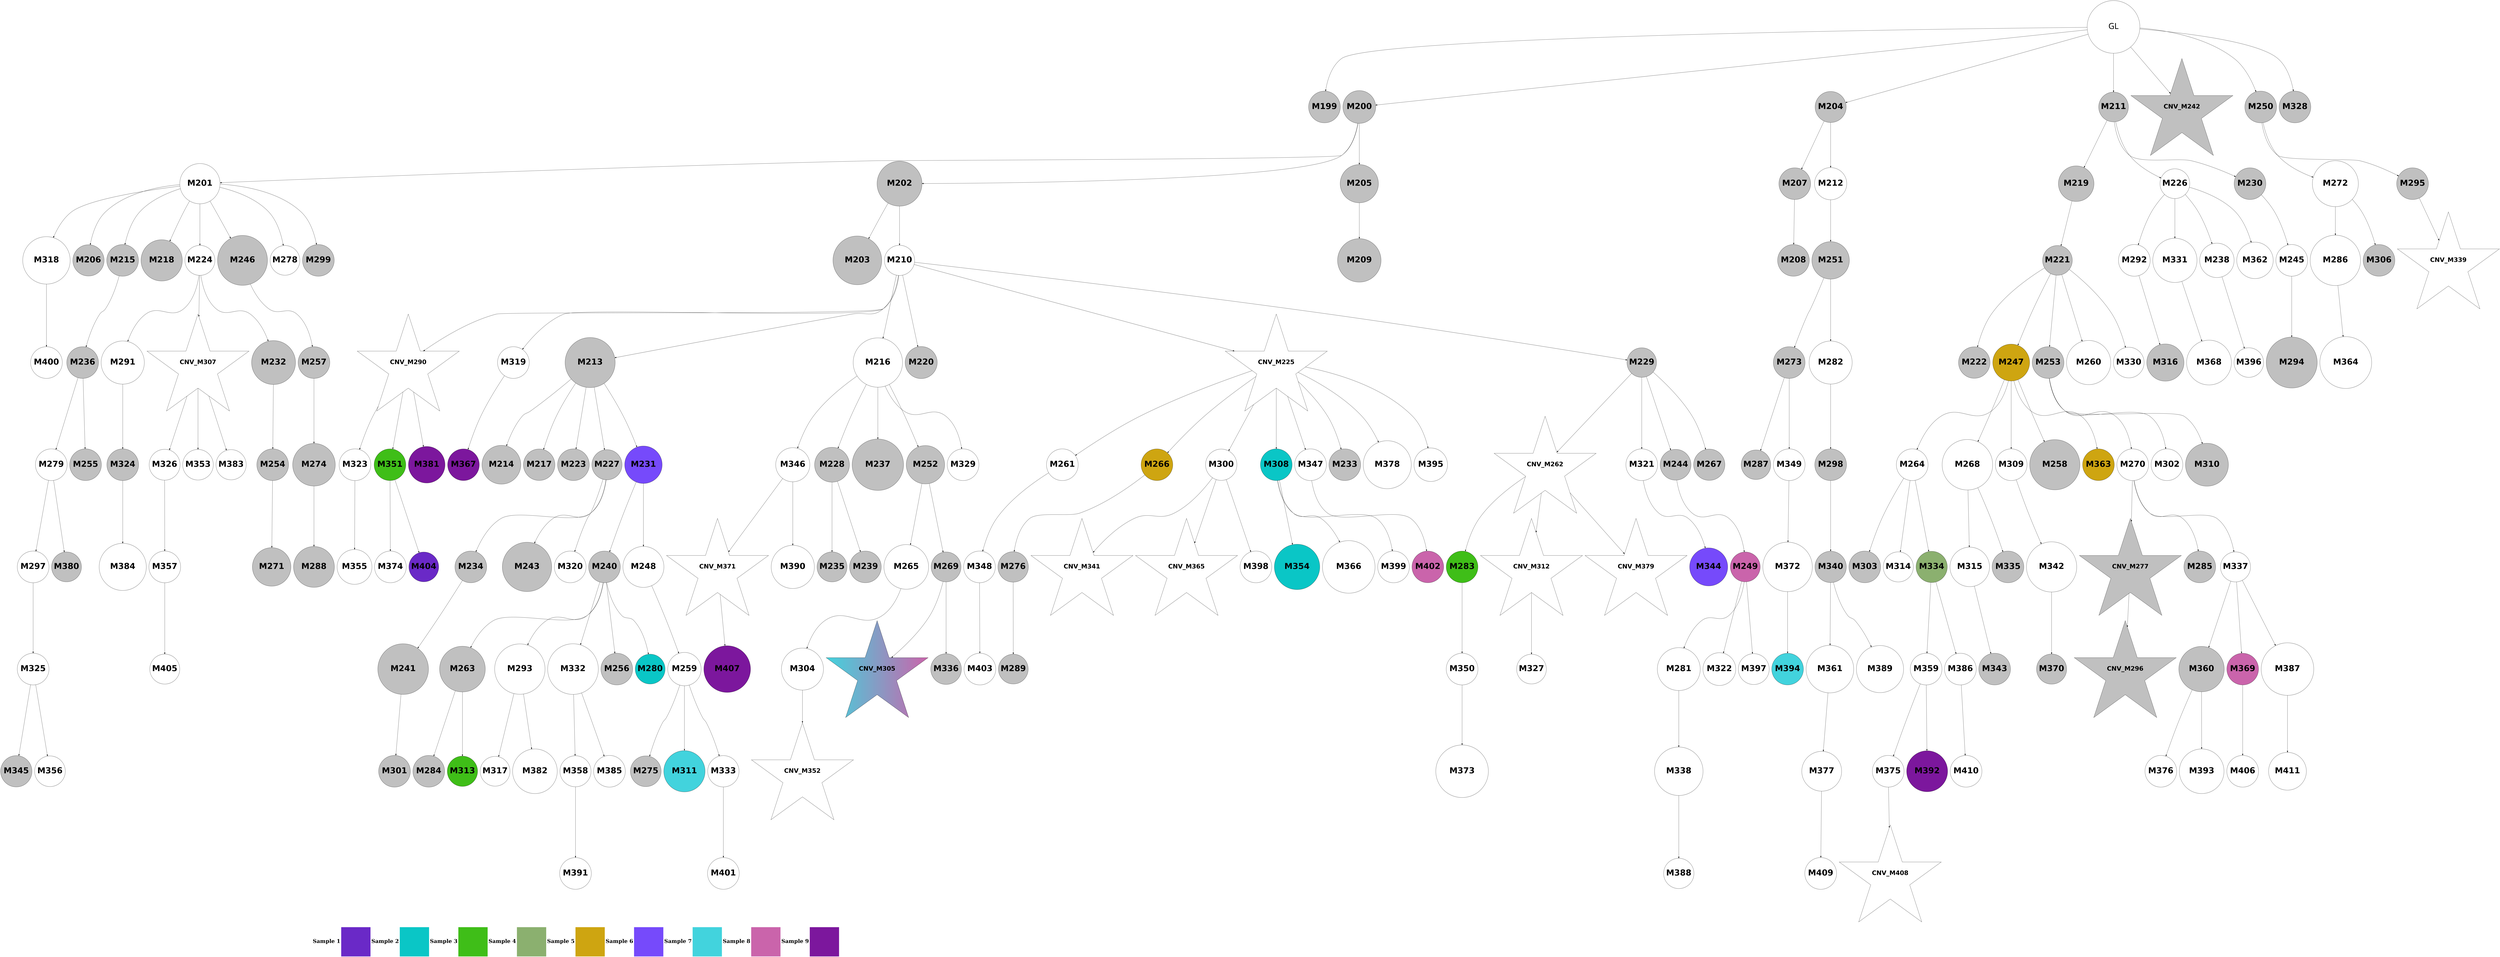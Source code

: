 digraph G { 
rankdir=TB;
256 -> 273;
259 -> 276;
261 -> 277;
261 -> 313;
261 -> 335;
263 -> 350;
264 -> 285;
264 -> 314;
264 -> 381;
265 -> 286;
265 -> 315;
266 -> 305;
266 -> 316;
266 -> 336;
267 -> 306;
268 -> 278;
270 -> 317;
270 -> 337;
271 -> 307;
271 -> 338;
272 -> 279;
272 -> 287;
272 -> 339;
274 -> 288;
274 -> 308;
275 -> 289;
275 -> 351;
276 -> 290;
278 -> 291;
279 -> 298;
281 -> 299;
281 -> 382;
283 -> 340;
284 -> 300;
285 -> 352;
288 -> 366;
292 -> 325;
292 -> 353;
292 -> 383;
293 -> 326;
294 -> 318;
295 -> 319;
295 -> 384;
297 -> 341;
299 -> 327;
300 -> 342;
302 -> 343;
302 -> 367;
302 -> 400;
306 -> 354;
309 -> 328;
309 -> 355;
309 -> 385;
310 -> 356;
310 -> 368;
310 -> 401;
311 -> 344;
314 -> 329;
317 -> 345;
320 -> 402;
321 -> 369;
323 -> 346;
325 -> 357;
326 -> 386;
327 -> 347;
327 -> 358;
328 -> 359;
333 -> 370;
334 -> 360;
334 -> 387;
335 -> 403;
336 -> 361;
336 -> 388;
339 -> 362;
339 -> 371;
339 -> 389;
340 -> 390;
342 -> 363;
342 -> 391;
344 -> 372;
348 -> 373;
348 -> 392;
349 -> 404;
350 -> 405;
351 -> 374;
352 -> 375;
353 -> 376;
353 -> 406;
359 -> 407;
360 -> 393;
361 -> 377;
361 -> 394;
362 -> 378;
362 -> 395;
363 -> 379;
371 -> 408;
373 -> 409;
374 -> 396;
377 -> 410;
379 -> 411;
388 -> 412;
389 -> 413;
200 -> 201;
200 -> 202;
200 -> 206;
200 -> 213;
200 -> 244;
200 -> 252;
200 -> 330;
202 -> 203;
202 -> 204;
202 -> 207;
203 -> 208;
203 -> 217;
203 -> 220;
203 -> 226;
203 -> 248;
203 -> 280;
203 -> 301;
203 -> 320;
204 -> 205;
204 -> 212;
206 -> 209;
206 -> 214;
207 -> 211;
209 -> 210;
212 -> 215;
212 -> 218;
212 -> 222;
212 -> 227;
212 -> 231;
212 -> 292;
212 -> 321;
213 -> 221;
213 -> 228;
213 -> 232;
214 -> 253;
215 -> 216;
215 -> 219;
215 -> 225;
215 -> 229;
215 -> 233;
217 -> 238;
218 -> 230;
218 -> 239;
218 -> 254;
218 -> 331;
218 -> 348;
221 -> 223;
223 -> 224;
223 -> 249;
223 -> 255;
223 -> 262;
223 -> 332;
226 -> 234;
226 -> 293;
226 -> 309;
227 -> 235;
227 -> 263;
227 -> 268;
227 -> 302;
227 -> 310;
227 -> 349;
227 -> 380;
227 -> 397;
228 -> 240;
228 -> 294;
228 -> 333;
228 -> 364;
229 -> 236;
229 -> 245;
229 -> 322;
230 -> 237;
230 -> 241;
231 -> 246;
231 -> 264;
231 -> 269;
231 -> 323;
232 -> 247;
233 -> 242;
233 -> 250;
234 -> 256;
236 -> 243;
238 -> 257;
238 -> 281;
240 -> 398;
242 -> 258;
242 -> 265;
242 -> 282;
242 -> 295;
242 -> 334;
243 -> 303;
246 -> 251;
247 -> 296;
248 -> 259;
249 -> 260;
249 -> 266;
249 -> 270;
249 -> 311;
249 -> 365;
250 -> 261;
251 -> 283;
251 -> 324;
251 -> 399;
252 -> 274;
252 -> 297;
253 -> 275;
253 -> 284;
254 -> 267;
254 -> 271;
255 -> 272;
255 -> 304;
255 -> 312;
278 [shape=circle style=filled fillcolor=grey fontname="helvetica-bold" fontsize=56 label="M276" width=2.34 height=2 ];
394 [shape=circle style=filled fillcolor="#7c179d" fontname="helvetica-bold" fontsize=56 label="M392" width=3.89 height=2 ];
286 [shape=circle style=filled fillcolor=grey fontname="helvetica-bold" fontsize=56 label="M284" width=0.21 height=2 ];
211 [shape=circle style=filled fillcolor=grey fontname="helvetica-bold" fontsize=56 label="M209" width=4.12 height=2 ];
279 [shape=star style=filled fillcolor=grey fontname="helvetica-bold" fontsize=42 label="CNV_M277"];
409 [shape=circle style=filled fillcolor="#7c179d" fontname="helvetica-bold" fontsize=56 label="M407" width=4.43 height=2 ];
369 [shape=circle style=filled fillcolor="#7c179d" fontname="helvetica-bold" fontsize=56 label="M367" width=0.52 height=2 ];
217 [shape=circle style=filled fillcolor=grey fontname="helvetica-bold" fontsize=56 label="M215" width=1.21 height=2 ];
383 [shape=circle style=filled fillcolor="#7c179d" fontname="helvetica-bold" fontsize=56 label="M381" width=3.47 height=2 ];
382 [shape=circle style=filled fillcolor=grey fontname="helvetica-bold" fontsize=56 label="M380" width=2.83 height=2 ];
348 [shape=circle style=filled fillcolor=white fontname="helvetica-bold" fontsize=56 label="M346" width=3.23 height=2 ];
282 [shape=circle style=filled fillcolor="#0ac6c6" fontname="helvetica-bold" fontsize=56 label="M280" width=2.62 height=2 ];
299 [shape=circle style=filled fillcolor=white fontname="helvetica-bold" fontsize=56 label="M297" width=0.71 height=2 ];
381 [shape=star style=filled fillcolor=white fontname="helvetica-bold" fontsize=42 label="CNV_M379"];
356 [shape=circle style=filled fillcolor="#0ac6c6" fontname="helvetica-bold" fontsize=56 label="M354" width=4.3 height=2 ];
232 [shape=circle style=filled fillcolor=grey fontname="helvetica-bold" fontsize=56 label="M230" width=1.71 height=2 ];
349 [shape=circle style=filled fillcolor=white fontname="helvetica-bold" fontsize=56 label="M347" width=1.18 height=2 ];
207 [shape=circle style=filled fillcolor=grey fontname="helvetica-bold" fontsize=56 label="M205" width=3.63 height=2 ];
309 [shape=star style=filled fillcolor=white fontname="helvetica-bold" fontsize=42 label="CNV_M307"];
374 [shape=circle style=filled fillcolor=white fontname="helvetica-bold" fontsize=56 label="M372" width=4.7 height=2 ];
269 [shape=circle style=filled fillcolor=grey fontname="helvetica-bold" fontsize=56 label="M267" width=2.1 height=2 ];
230 [shape=circle style=filled fillcolor=grey fontname="helvetica-bold" fontsize=56 label="M228" width=3.3 height=2 ];
296 [shape=circle style=filled fillcolor=grey fontname="helvetica-bold" fontsize=56 label="M294" width=4.83 height=2 ];
315 [shape=circle style=filled fillcolor="#3fbe18" fontname="helvetica-bold" fontsize=56 label="M313" width=2.88 height=2 ];
284 [shape=circle style=filled fillcolor=white fontname="helvetica-bold" fontsize=56 label="M282" width=4.09 height=2 ];
301 [shape=circle style=filled fillcolor=grey fontname="helvetica-bold" fontsize=56 label="M299" width=1.05 height=2 ];
329 [shape=circle style=filled fillcolor=white fontname="helvetica-bold" fontsize=56 label="M327" width=2.71 height=2 ];
249 [shape=circle style=filled fillcolor="#cea511" fontname="helvetica-bold" fontsize=56 label="M247" width=3.5 height=2 ];
365 [shape=circle style=filled fillcolor="#cea511" fontname="helvetica-bold" fontsize=56 label="M363" width=1.35 height=2 ];
227 [shape=star style=filled fillcolor=white fontname="helvetica-bold" fontsize=42 label="CNV_M225"];
306 [shape=circle style=filled fillcolor=white fontname="helvetica-bold" fontsize=56 label="M304" width=3.98 height=2 ];
387 [shape=circle style=filled fillcolor=white fontname="helvetica-bold" fontsize=56 label="M385" width=1.19 height=2 ];
408 [shape=circle style=filled fillcolor=white fontname="helvetica-bold" fontsize=56 label="M406" width=1.1 height=2 ];
302 [shape=circle style=filled fillcolor=white fontname="helvetica-bold" fontsize=56 label="M300" width=2.97 height=2 ];
255 [shape=circle style=filled fillcolor=grey fontname="helvetica-bold" fontsize=56 label="M253" width=1.32 height=2 ];
326 [shape=circle style=filled fillcolor=grey fontname="helvetica-bold" fontsize=56 label="M324" width=1.56 height=2 ];
304 [shape=circle style=filled fillcolor=white fontname="helvetica-bold" fontsize=56 label="M302" width=1.06 height=2 ];
350 [shape=circle style=filled fillcolor=white fontname="helvetica-bold" fontsize=56 label="M348" width=1.31 height=2 ];
310 [shape=circle style=filled fillcolor="#0ac6c6" fontname="helvetica-bold" fontsize=56 label="M308" width=0.86 height=2 ];
288 [shape=circle style=filled fillcolor=white fontname="helvetica-bold" fontsize=56 label="M286" width=4.78 height=2 ];
404 [shape=circle style=filled fillcolor="#ca64ab" fontname="helvetica-bold" fontsize=56 label="M402" width=0.4 height=2 ];
378 [shape=circle style=filled fillcolor=white fontname="helvetica-bold" fontsize=56 label="M376" width=1.4 height=2 ];
323 [shape=circle style=filled fillcolor=white fontname="helvetica-bold" fontsize=56 label="M321" width=0.3 height=2 ];
253 [shape=circle style=filled fillcolor=grey fontname="helvetica-bold" fontsize=56 label="M251" width=3.56 height=2 ];
336 [shape=circle style=filled fillcolor="#8bb06f" fontname="helvetica-bold" fontsize=56 label="M334" width=2.09 height=2 ];
312 [shape=circle style=filled fillcolor=grey fontname="helvetica-bold" fontsize=56 label="M310" width=4.07 height=2 ];
221 [shape=circle style=filled fillcolor=grey fontname="helvetica-bold" fontsize=56 label="M219" width=3.38 height=2 ];
364 [shape=circle style=filled fillcolor=white fontname="helvetica-bold" fontsize=56 label="M362" width=3.46 height=2 ];
267 [shape=circle style=filled fillcolor=white fontname="helvetica-bold" fontsize=56 label="M265" width=4.24 height=2 ];
333 [shape=circle style=filled fillcolor=white fontname="helvetica-bold" fontsize=56 label="M331" width=4.19 height=2 ];
228 [shape=circle style=filled fillcolor=white fontname="helvetica-bold" fontsize=56 label="M226" width=2.61 height=2 ];
325 [shape=circle style=filled fillcolor=white fontname="helvetica-bold" fontsize=56 label="M323" width=0.92 height=2 ];
247 [shape=circle style=filled fillcolor=white fontname="helvetica-bold" fontsize=56 label="M245" width=0.56 height=2 ];
276 [shape=circle style=filled fillcolor=grey fontname="helvetica-bold" fontsize=56 label="M274" width=4.04 height=2 ];
362 [shape=circle style=filled fillcolor=grey fontname="helvetica-bold" fontsize=56 label="M360" width=4.31 height=2 ];
395 [shape=circle style=filled fillcolor=white fontname="helvetica-bold" fontsize=56 label="M393" width=4.23 height=2 ];
214 [shape=circle style=filled fillcolor=white fontname="helvetica-bold" fontsize=56 label="M212" width=3.05 height=2 ];
403 [shape=circle style=filled fillcolor=white fontname="helvetica-bold" fontsize=56 label="M401" width=0.71 height=2 ];
343 [shape=star style=filled fillcolor=white fontname="helvetica-bold" fontsize=42 label="CNV_M341"];
321 [shape=circle style=filled fillcolor=white fontname="helvetica-bold" fontsize=56 label="M319" width=1.26 height=2 ];
258 [shape=circle style=filled fillcolor=grey fontname="helvetica-bold" fontsize=56 label="M256" width=1.28 height=2 ];
238 [shape=circle style=filled fillcolor=grey fontname="helvetica-bold" fontsize=56 label="M236" width=0.69 height=2 ];
231 [shape=circle style=filled fillcolor=grey fontname="helvetica-bold" fontsize=56 label="M229" width=2.76 height=2 ];
212 [shape=circle style=filled fillcolor=white fontname="helvetica-bold" fontsize=56 label="M210" width=2.43 height=2 ];
277 [shape=circle style=filled fillcolor=grey fontname="helvetica-bold" fontsize=56 label="M275" width=2.23 height=2 ];
359 [shape=circle style=filled fillcolor=white fontname="helvetica-bold" fontsize=56 label="M357" width=1.55 height=2 ];
337 [shape=circle style=filled fillcolor=grey fontname="helvetica-bold" fontsize=56 label="M335" width=1.65 height=2 ];
308 [shape=circle style=filled fillcolor=grey fontname="helvetica-bold" fontsize=56 label="M306" width=0.59 height=2 ];
389 [shape=circle style=filled fillcolor=white fontname="helvetica-bold" fontsize=56 label="M387" width=4.99 height=2 ];
401 [shape=circle style=filled fillcolor=white fontname="helvetica-bold" fontsize=56 label="M399" width=0.6 height=2 ];
351 [shape=circle style=filled fillcolor=white fontname="helvetica-bold" fontsize=56 label="M349" width=0.21 height=2 ];
406 [shape=circle style=filled fillcolor="#6a29c7" fontname="helvetica-bold" fontsize=56 label="M404" width=2.6 height=2 ];
317 [shape=circle style=filled fillcolor=white fontname="helvetica-bold" fontsize=56 label="M315" width=3.75 height=2 ];
219 [shape=circle style=filled fillcolor=grey fontname="helvetica-bold" fontsize=56 label="M217" width=2.04 height=2 ];
328 [shape=circle style=filled fillcolor=white fontname="helvetica-bold" fontsize=56 label="M326" width=2.93 height=2 ];
291 [shape=circle style=filled fillcolor=grey fontname="helvetica-bold" fontsize=56 label="M289" width=2.61 height=2 ];
311 [shape=circle style=filled fillcolor=white fontname="helvetica-bold" fontsize=56 label="M309" width=2 height=2 ];
388 [shape=circle style=filled fillcolor=white fontname="helvetica-bold" fontsize=56 label="M386" width=1.66 height=2 ];
252 [shape=circle style=filled fillcolor=grey fontname="helvetica-bold" fontsize=56 label="M250" width=1.63 height=2 ];
330 [shape=circle style=filled fillcolor=grey fontname="helvetica-bold" fontsize=56 label="M328" width=1.88 height=2 ];
400 [shape=circle style=filled fillcolor=white fontname="helvetica-bold" fontsize=56 label="M398" width=0.55 height=2 ];
242 [shape=circle style=filled fillcolor=grey fontname="helvetica-bold" fontsize=56 label="M240" width=0.53 height=2 ];
391 [shape=circle style=filled fillcolor=white fontname="helvetica-bold" fontsize=56 label="M389" width=4.47 height=2 ];
342 [shape=circle style=filled fillcolor=grey fontname="helvetica-bold" fontsize=56 label="M340" width=2.05 height=2 ];
411 [shape=circle style=filled fillcolor=white fontname="helvetica-bold" fontsize=56 label="M409" width=3.02 height=2 ];
209 [shape=circle style=filled fillcolor=grey fontname="helvetica-bold" fontsize=56 label="M207" width=1.44 height=2 ];
318 [shape=circle style=filled fillcolor=grey fontname="helvetica-bold" fontsize=56 label="M316" width=3.53 height=2 ];
298 [shape=star style=filled fillcolor=grey fontname="helvetica-bold" fontsize=42 label="CNV_M296"];
266 [shape=circle style=filled fillcolor=white fontname="helvetica-bold" fontsize=56 label="M264" width=1.37 height=2 ];
357 [shape=circle style=filled fillcolor=white fontname="helvetica-bold" fontsize=56 label="M355" width=3.3 height=2 ];
390 [shape=circle style=filled fillcolor=white fontname="helvetica-bold" fontsize=56 label="M388" width=2.88 height=2 ];
244 [shape=star style=filled fillcolor=grey fontname="helvetica-bold" fontsize=42 label="CNV_M242"];
287 [shape=circle style=filled fillcolor=grey fontname="helvetica-bold" fontsize=56 label="M285" width=1.67 height=2 ];
407 [shape=circle style=filled fillcolor=white fontname="helvetica-bold" fontsize=56 label="M405" width=2.55 height=2 ];
271 [shape=circle style=filled fillcolor=grey fontname="helvetica-bold" fontsize=56 label="M269" width=2.62 height=2 ];
235 [shape=circle style=filled fillcolor=grey fontname="helvetica-bold" fontsize=56 label="M233" width=1.28 height=2 ];
376 [shape=circle style=filled fillcolor=white fontname="helvetica-bold" fontsize=56 label="M374" width=0.56 height=2 ];
303 [shape=circle style=filled fillcolor=grey fontname="helvetica-bold" fontsize=56 label="M301" width=1.31 height=2 ];
275 [shape=circle style=filled fillcolor=grey fontname="helvetica-bold" fontsize=56 label="M273" width=1.51 height=2 ];
280 [shape=circle style=filled fillcolor=white fontname="helvetica-bold" fontsize=56 label="M278" width=2.67 height=2 ];
229 [shape=circle style=filled fillcolor=grey fontname="helvetica-bold" fontsize=56 label="M227" width=2.86 height=2 ];
263 [shape=circle style=filled fillcolor=white fontname="helvetica-bold" fontsize=56 label="M261" width=1.82 height=2 ];
331 [shape=circle style=filled fillcolor=white fontname="helvetica-bold" fontsize=56 label="M329" width=1.81 height=2 ];
246 [shape=circle style=filled fillcolor=grey fontname="helvetica-bold" fontsize=56 label="M244" width=2.22 height=2 ];
334 [shape=circle style=filled fillcolor=white fontname="helvetica-bold" fontsize=56 label="M332" width=4.8 height=2 ];
345 [shape=circle style=filled fillcolor=grey fontname="helvetica-bold" fontsize=56 label="M343" width=0.08 height=2 ];
251 [shape=circle style=filled fillcolor="#ca64ab" fontname="helvetica-bold" fontsize=56 label="M249" width=2.62 height=2 ];
250 [shape=circle style=filled fillcolor=white fontname="helvetica-bold" fontsize=56 label="M248" width=3.89 height=2 ];
204 [shape=circle style=filled fillcolor=grey fontname="helvetica-bold" fontsize=56 label="M202" width=4.27 height=2 ];
305 [shape=circle style=filled fillcolor=grey fontname="helvetica-bold" fontsize=56 label="M303" width=0.32 height=2 ];
371 [shape=circle style=filled fillcolor="#ca64ab" fontname="helvetica-bold" fontsize=56 label="M369" width=0.9 height=2 ];
314 [shape=star style=filled fillcolor=white fontname="helvetica-bold" fontsize=42 label="CNV_M312"];
245 [shape=circle style=filled fillcolor=grey fontname="helvetica-bold" fontsize=56 label="M243" width=4.68 height=2 ];
293 [shape=circle style=filled fillcolor=white fontname="helvetica-bold" fontsize=56 label="M291" width=4.1 height=2 ];
256 [shape=circle style=filled fillcolor=grey fontname="helvetica-bold" fontsize=56 label="M254" width=0.16 height=2 ];
380 [shape=circle style=filled fillcolor=white fontname="helvetica-bold" fontsize=56 label="M378" width=4.56 height=2 ];
294 [shape=circle style=filled fillcolor=white fontname="helvetica-bold" fontsize=56 label="M292" width=1.63 height=2 ];
327 [shape=circle style=filled fillcolor=white fontname="helvetica-bold" fontsize=56 label="M325" width=1.33 height=2 ];
259 [shape=circle style=filled fillcolor=grey fontname="helvetica-bold" fontsize=56 label="M257" width=0.76 height=2 ];
354 [shape=star style=filled fillcolor=white fontname="helvetica-bold" fontsize=42 label="CNV_M352"];
285 [shape=circle style=filled fillcolor="#3fbe18" fontname="helvetica-bold" fontsize=56 label="M283" width=1.98 height=2 ];
386 [shape=circle style=filled fillcolor=white fontname="helvetica-bold" fontsize=56 label="M384" width=4.47 height=2 ];
316 [shape=circle style=filled fillcolor=white fontname="helvetica-bold" fontsize=56 label="M314" width=2.46 height=2 ];
234 [shape=circle style=filled fillcolor=grey fontname="helvetica-bold" fontsize=56 label="M232" width=4.17 height=2 ];
239 [shape=circle style=filled fillcolor=grey fontname="helvetica-bold" fontsize=56 label="M237" width=4.88 height=2 ];
373 [shape=star style=filled fillcolor=white fontname="helvetica-bold" fontsize=42 label="CNV_M371"];
340 [shape=circle style=filled fillcolor=white fontname="helvetica-bold" fontsize=56 label="M338" width=4.6 height=2 ];
339 [shape=circle style=filled fillcolor=white fontname="helvetica-bold" fontsize=56 label="M337" width=2.47 height=2 ];
360 [shape=circle style=filled fillcolor=white fontname="helvetica-bold" fontsize=56 label="M358" width=2.13 height=2 ];
262 [shape=circle style=filled fillcolor=white fontname="helvetica-bold" fontsize=56 label="M260" width=4.2 height=2 ];
397 [shape=circle style=filled fillcolor=white fontname="helvetica-bold" fontsize=56 label="M395" width=3.18 height=2 ];
243 [shape=circle style=filled fillcolor=grey fontname="helvetica-bold" fontsize=56 label="M241" width=4.81 height=2 ];
405 [shape=circle style=filled fillcolor=white fontname="helvetica-bold" fontsize=56 label="M403" width=1.43 height=2 ];
297 [shape=circle style=filled fillcolor=grey fontname="helvetica-bold" fontsize=56 label="M295" width=0.29 height=2 ];
241 [shape=circle style=filled fillcolor=grey fontname="helvetica-bold" fontsize=56 label="M239" width=0.2 height=2 ];
295 [shape=circle style=filled fillcolor=white fontname="helvetica-bold" fontsize=56 label="M293" width=4.78 height=2 ];
361 [shape=circle style=filled fillcolor=white fontname="helvetica-bold" fontsize=56 label="M359" width=1.44 height=2 ];
358 [shape=circle style=filled fillcolor=white fontname="helvetica-bold" fontsize=56 label="M356" width=2.27 height=2 ];
203 [shape=circle style=filled fillcolor=white fontname="helvetica-bold" fontsize=56 label="M201" width=3.82 height=2 ];
226 [shape=circle style=filled fillcolor=white fontname="helvetica-bold" fontsize=56 label="M224" width=2.52 height=2 ];
377 [shape=circle style=filled fillcolor=white fontname="helvetica-bold" fontsize=56 label="M375" width=0.32 height=2 ];
341 [shape=star style=filled fillcolor=white fontname="helvetica-bold" fontsize=42 label="CNV_M339"];
264 [shape=star style=filled fillcolor=white fontname="helvetica-bold" fontsize=42 label="CNV_M262"];
202 [shape=circle style=filled fillcolor=grey fontname="helvetica-bold" fontsize=56 label="M200" width=3.11 height=2 ];
402 [shape=circle style=filled fillcolor=white fontname="helvetica-bold" fontsize=56 label="M400" width=0.83 height=2 ];
363 [shape=circle style=filled fillcolor=white fontname="helvetica-bold" fontsize=56 label="M361" width=4.51 height=2 ];
393 [shape=circle style=filled fillcolor=white fontname="helvetica-bold" fontsize=56 label="M391" width=1.14 height=2 ];
392 [shape=circle style=filled fillcolor=white fontname="helvetica-bold" fontsize=56 label="M390" width=4.1 height=2 ];
370 [shape=circle style=filled fillcolor=white fontname="helvetica-bold" fontsize=56 label="M368" width=4.25 height=2 ];
410 [shape=star style=filled fillcolor=white fontname="helvetica-bold" fontsize=42 label="CNV_M408"];
366 [shape=circle style=filled fillcolor=white fontname="helvetica-bold" fontsize=56 label="M364" width=4.92 height=2 ];
353 [shape=circle style=filled fillcolor="#3fbe18" fontname="helvetica-bold" fontsize=56 label="M351" width=1.01 height=2 ];
338 [shape=circle style=filled fillcolor=grey fontname="helvetica-bold" fontsize=56 label="M336" width=2.24 height=2 ];
220 [shape=circle style=filled fillcolor=grey fontname="helvetica-bold" fontsize=56 label="M218" width=3.92 height=2 ];
283 [shape=circle style=filled fillcolor=white fontname="helvetica-bold" fontsize=56 label="M281" width=4.07 height=2 ];
216 [shape=circle style=filled fillcolor=grey fontname="helvetica-bold" fontsize=56 label="M214" width=3.68 height=2 ];
215 [shape=circle style=filled fillcolor=grey fontname="helvetica-bold" fontsize=56 label="M213" width=4.75 height=2 ];
289 [shape=circle style=filled fillcolor=grey fontname="helvetica-bold" fontsize=56 label="M287" width=2.77 height=2 ];
346 [shape=circle style=filled fillcolor="#764afb" fontname="helvetica-bold" fontsize=56 label="M344" width=3.61 height=2 ];
248 [shape=circle style=filled fillcolor=grey fontname="helvetica-bold" fontsize=56 label="M246" width=4.74 height=2 ];
332 [shape=circle style=filled fillcolor=white fontname="helvetica-bold" fontsize=56 label="M330" width=2.27 height=2 ];
322 [shape=circle style=filled fillcolor=white fontname="helvetica-bold" fontsize=56 label="M320" width=0.64 height=2 ];
200 [label="GL" fontname="arial-bold" fontsize=56 width=5 height=5];
261 [shape=circle style=filled fillcolor=white fontname="helvetica-bold" fontsize=56 label="M259" width=3.17 height=2 ];
355 [shape=circle style=filled fillcolor=white fontname="helvetica-bold" fontsize=56 label="M353" width=2.9 height=2 ];
222 [shape=circle style=filled fillcolor=grey fontname="helvetica-bold" fontsize=56 label="M220" width=3.04 height=2 ];
233 [shape=circle style=filled fillcolor="#764afb" fontname="helvetica-bold" fontsize=56 label="M231" width=3.56 height=2 ];
254 [shape=circle style=filled fillcolor=grey fontname="helvetica-bold" fontsize=56 label="M252" width=3.64 height=2 ];
347 [shape=circle style=filled fillcolor=grey fontname="helvetica-bold" fontsize=56 label="M345" width=2.05 height=2 ];
300 [shape=circle style=filled fillcolor=grey fontname="helvetica-bold" fontsize=56 label="M298" width=1.52 height=2 ];
399 [shape=circle style=filled fillcolor=white fontname="helvetica-bold" fontsize=56 label="M397" width=2.21 height=2 ];
225 [shape=circle style=filled fillcolor=grey fontname="helvetica-bold" fontsize=56 label="M223" width=0.65 height=2 ];
352 [shape=circle style=filled fillcolor=white fontname="helvetica-bold" fontsize=56 label="M350" width=0.18 height=2 ];
237 [shape=circle style=filled fillcolor=grey fontname="helvetica-bold" fontsize=56 label="M235" width=2.55 height=2 ];
281 [shape=circle style=filled fillcolor=white fontname="helvetica-bold" fontsize=56 label="M279" width=0.63 height=2 ];
368 [shape=circle style=filled fillcolor=white fontname="helvetica-bold" fontsize=56 label="M366" width=4.98 height=2 ];
313 [shape=circle style=filled fillcolor="#42d3dd" fontname="helvetica-bold" fontsize=56 label="M311" width=3.91 height=2 ];
274 [shape=circle style=filled fillcolor=white fontname="helvetica-bold" fontsize=56 label="M272" width=4.36 height=2 ];
290 [shape=circle style=filled fillcolor=grey fontname="helvetica-bold" fontsize=56 label="M288" width=3.88 height=2 ];
324 [shape=circle style=filled fillcolor=white fontname="helvetica-bold" fontsize=56 label="M322" width=3.11 height=2 ];
344 [shape=circle style=filled fillcolor=white fontname="helvetica-bold" fontsize=56 label="M342" width=4.76 height=2 ];
205 [shape=circle style=filled fillcolor=grey fontname="helvetica-bold" fontsize=56 label="M203" width=4.63 height=2 ];
319 [shape=circle style=filled fillcolor=white fontname="helvetica-bold" fontsize=56 label="M317" width=2.61 height=2 ];
270 [shape=circle style=filled fillcolor=white fontname="helvetica-bold" fontsize=56 label="M268" width=4.79 height=2 ];
396 [shape=circle style=filled fillcolor="#42d3dd" fontname="helvetica-bold" fontsize=56 label="M394" width=0.29 height=2 ];
206 [shape=circle style=filled fillcolor=grey fontname="helvetica-bold" fontsize=56 label="M204" width=2.13 height=2 ];
307 [shape=star style=filled fillcolor="#42d3dd:#ca64ab" fontname="helvetica-bold" fontsize=42 label="CNV_M305"];
265 [shape=circle style=filled fillcolor=grey fontname="helvetica-bold" fontsize=56 label="M263" width=4.33 height=2 ];
272 [shape=circle style=filled fillcolor=white fontname="helvetica-bold" fontsize=56 label="M270" width=0.78 height=2 ];
236 [shape=circle style=filled fillcolor=grey fontname="helvetica-bold" fontsize=56 label="M234" width=1.77 height=2 ];
273 [shape=circle style=filled fillcolor=grey fontname="helvetica-bold" fontsize=56 label="M271" width=3.65 height=2 ];
260 [shape=circle style=filled fillcolor=grey fontname="helvetica-bold" fontsize=56 label="M258" width=4.76 height=2 ];
240 [shape=circle style=filled fillcolor=white fontname="helvetica-bold" fontsize=56 label="M238" width=3.27 height=2 ];
201 [shape=circle style=filled fillcolor=grey fontname="helvetica-bold" fontsize=56 label="M199" width=0.26 height=2 ];
412 [shape=circle style=filled fillcolor=white fontname="helvetica-bold" fontsize=56 label="M410" width=0.39 height=2 ];
320 [shape=circle style=filled fillcolor=white fontname="helvetica-bold" fontsize=56 label="M318" width=4.5 height=2 ];
335 [shape=circle style=filled fillcolor=white fontname="helvetica-bold" fontsize=56 label="M333" width=2.05 height=2 ];
213 [shape=circle style=filled fillcolor=grey fontname="helvetica-bold" fontsize=56 label="M211" width=2.71 height=2 ];
384 [shape=circle style=filled fillcolor=white fontname="helvetica-bold" fontsize=56 label="M382" width=4.24 height=2 ];
218 [shape=circle style=filled fillcolor=white fontname="helvetica-bold" fontsize=56 label="M216" width=4.68 height=2 ];
385 [shape=circle style=filled fillcolor=white fontname="helvetica-bold" fontsize=56 label="M383" width=2.4 height=2 ];
257 [shape=circle style=filled fillcolor=grey fontname="helvetica-bold" fontsize=56 label="M255" width=1.75 height=2 ];
375 [shape=circle style=filled fillcolor=white fontname="helvetica-bold" fontsize=56 label="M373" width=4.99 height=2 ];
398 [shape=circle style=filled fillcolor=white fontname="helvetica-bold" fontsize=56 label="M396" width=2.8 height=2 ];
223 [shape=circle style=filled fillcolor=grey fontname="helvetica-bold" fontsize=56 label="M221" width=2.66 height=2 ];
224 [shape=circle style=filled fillcolor=grey fontname="helvetica-bold" fontsize=56 label="M222" width=2.99 height=2 ];
210 [shape=circle style=filled fillcolor=grey fontname="helvetica-bold" fontsize=56 label="M208" width=0.52 height=2 ];
379 [shape=circle style=filled fillcolor=white fontname="helvetica-bold" fontsize=56 label="M377" width=3.78 height=2 ];
208 [shape=circle style=filled fillcolor=grey fontname="helvetica-bold" fontsize=56 label="M206" width=2.1 height=2 ];
413 [shape=circle style=filled fillcolor=white fontname="helvetica-bold" fontsize=56 label="M411" width=3.58 height=2 ];
292 [shape=star style=filled fillcolor=white fontname="helvetica-bold" fontsize=42 label="CNV_M290"];
268 [shape=circle style=filled fillcolor="#cea511" fontname="helvetica-bold" fontsize=56 label="M266" width=0.42 height=2 ];
372 [shape=circle style=filled fillcolor=grey fontname="helvetica-bold" fontsize=56 label="M370" width=2.48 height=2 ];
367 [shape=star style=filled fillcolor=white fontname="helvetica-bold" fontsize=42 label="CNV_M365"];
{rank=sink;
Legend[shape=none, margin=0, label=<<TABLE border="0" cellborder="0" cellspacing="0"> 
<TR><TD width="200" height="200" colspan="1"><FONT POINT-SIZE="36.0"><B>Sample 1</B></FONT></TD><TD width="200" height="200" colspan="1" BGCOLOR="#6a29c7"></TD>
<TD width="200" height="200" colspan="1"><FONT POINT-SIZE="36.0"><B>Sample 2</B></FONT></TD><TD width="200" height="200" colspan="1" BGCOLOR="#0ac6c6"></TD>
<TD width="200" height="200" colspan="1"><FONT POINT-SIZE="36.0"><B>Sample 3</B></FONT></TD><TD width="200" height="200" colspan="1" BGCOLOR="#3fbe18"></TD>
<TD width="200" height="200" colspan="1"><FONT POINT-SIZE="36.0"><B>Sample 4</B></FONT></TD><TD width="200" height="200" colspan="1" BGCOLOR="#8bb06f"></TD>
<TD width="200" height="200" colspan="1"><FONT POINT-SIZE="36.0"><B>Sample 5</B></FONT></TD><TD width="200" height="200" colspan="1" BGCOLOR="#cea511"></TD>
<TD width="200" height="200" colspan="1"><FONT POINT-SIZE="36.0"><B>Sample 6</B></FONT></TD><TD width="200" height="200" colspan="1" BGCOLOR="#764afb"></TD>
<TD width="200" height="200" colspan="1"><FONT POINT-SIZE="36.0"><B>Sample 7</B></FONT></TD><TD width="200" height="200" colspan="1" BGCOLOR="#42d3dd"></TD>
<TD width="200" height="200" colspan="1"><FONT POINT-SIZE="36.0"><B>Sample 8</B></FONT></TD><TD width="200" height="200" colspan="1" BGCOLOR="#ca64ab"></TD>
<TD width="200" height="200" colspan="1"><FONT POINT-SIZE="36.0"><B>Sample 9</B></FONT></TD><TD width="200" height="200" colspan="1" BGCOLOR="#7c179d"></TD>
</TR></TABLE>>];
} 
}